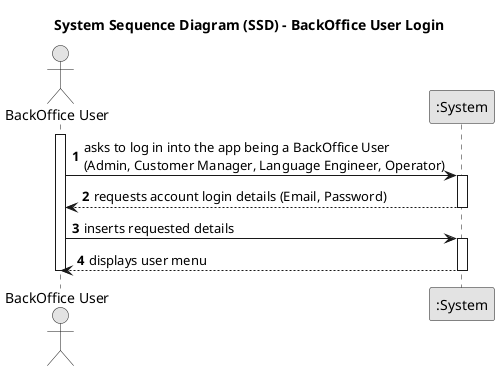 @startuml
skinparam monochrome true
skinparam packageStyle rectangle
skinparam shadowing false

title System Sequence Diagram (SSD) - BackOffice User Login

autonumber

actor "BackOffice User" as BACKOFFICE
participant ":System" as System

activate BACKOFFICE

    BACKOFFICE -> System : asks to log in into the app being a BackOffice User\n(Admin, Customer Manager, Language Engineer, Operator)
    activate System

        System --> BACKOFFICE : requests account login details (Email, Password)
    deactivate System

    BACKOFFICE -> System : inserts requested details
    activate System

        System --> BACKOFFICE : displays user menu
    deactivate System

deactivate BACKOFFICE

@enduml